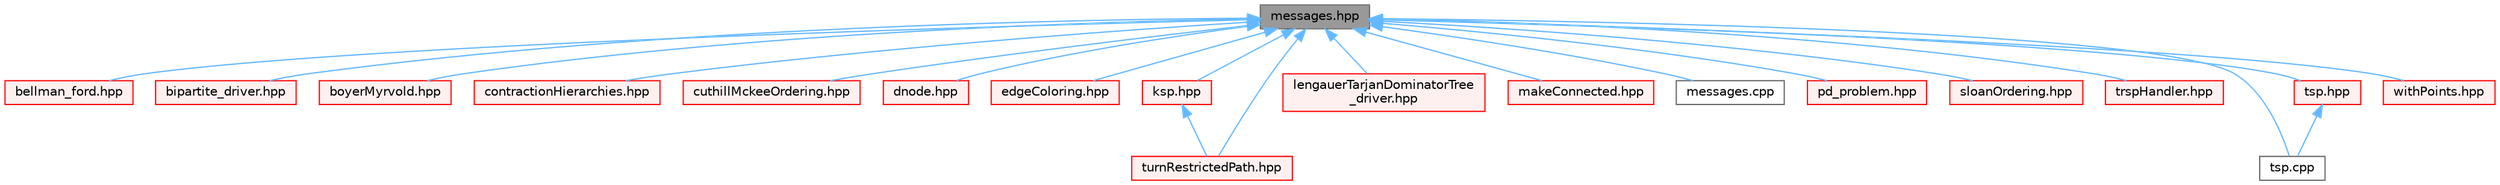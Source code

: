 digraph "messages.hpp"
{
 // LATEX_PDF_SIZE
  bgcolor="transparent";
  edge [fontname=Helvetica,fontsize=10,labelfontname=Helvetica,labelfontsize=10];
  node [fontname=Helvetica,fontsize=10,shape=box,height=0.2,width=0.4];
  Node1 [id="Node000001",label="messages.hpp",height=0.2,width=0.4,color="gray40", fillcolor="grey60", style="filled", fontcolor="black",tooltip=" "];
  Node1 -> Node2 [id="edge1_Node000001_Node000002",dir="back",color="steelblue1",style="solid",tooltip=" "];
  Node2 [id="Node000002",label="bellman_ford.hpp",height=0.2,width=0.4,color="red", fillcolor="#FFF0F0", style="filled",URL="$bellman__ford_8hpp.html",tooltip=" "];
  Node1 -> Node5 [id="edge2_Node000001_Node000005",dir="back",color="steelblue1",style="solid",tooltip=" "];
  Node5 [id="Node000005",label="bipartite_driver.hpp",height=0.2,width=0.4,color="red", fillcolor="#FFF0F0", style="filled",URL="$bipartite__driver_8hpp.html",tooltip=" "];
  Node1 -> Node7 [id="edge3_Node000001_Node000007",dir="back",color="steelblue1",style="solid",tooltip=" "];
  Node7 [id="Node000007",label="boyerMyrvold.hpp",height=0.2,width=0.4,color="red", fillcolor="#FFF0F0", style="filled",URL="$boyerMyrvold_8hpp.html",tooltip=" "];
  Node1 -> Node9 [id="edge4_Node000001_Node000009",dir="back",color="steelblue1",style="solid",tooltip=" "];
  Node9 [id="Node000009",label="contractionHierarchies.hpp",height=0.2,width=0.4,color="red", fillcolor="#FFF0F0", style="filled",URL="$contractionHierarchies_8hpp.html",tooltip=" "];
  Node1 -> Node11 [id="edge5_Node000001_Node000011",dir="back",color="steelblue1",style="solid",tooltip=" "];
  Node11 [id="Node000011",label="cuthillMckeeOrdering.hpp",height=0.2,width=0.4,color="red", fillcolor="#FFF0F0", style="filled",URL="$cuthillMckeeOrdering_8hpp.html",tooltip="The main file which calls the respective boost function."];
  Node1 -> Node13 [id="edge6_Node000001_Node000013",dir="back",color="steelblue1",style="solid",tooltip=" "];
  Node13 [id="Node000013",label="dnode.hpp",height=0.2,width=0.4,color="red", fillcolor="#FFF0F0", style="filled",URL="$dnode_8hpp.html",tooltip=" "];
  Node1 -> Node40 [id="edge7_Node000001_Node000040",dir="back",color="steelblue1",style="solid",tooltip=" "];
  Node40 [id="Node000040",label="edgeColoring.hpp",height=0.2,width=0.4,color="red", fillcolor="#FFF0F0", style="filled",URL="$edgeColoring_8hpp.html",tooltip=" "];
  Node1 -> Node43 [id="edge8_Node000001_Node000043",dir="back",color="steelblue1",style="solid",tooltip=" "];
  Node43 [id="Node000043",label="ksp.hpp",height=0.2,width=0.4,color="red", fillcolor="#FFF0F0", style="filled",URL="$ksp_8hpp.html",tooltip=" "];
  Node43 -> Node45 [id="edge9_Node000043_Node000045",dir="back",color="steelblue1",style="solid",tooltip=" "];
  Node45 [id="Node000045",label="turnRestrictedPath.hpp",height=0.2,width=0.4,color="red", fillcolor="#FFF0F0", style="filled",URL="$turnRestrictedPath_8hpp.html",tooltip=" "];
  Node1 -> Node48 [id="edge10_Node000001_Node000048",dir="back",color="steelblue1",style="solid",tooltip=" "];
  Node48 [id="Node000048",label="lengauerTarjanDominatorTree\l_driver.hpp",height=0.2,width=0.4,color="red", fillcolor="#FFF0F0", style="filled",URL="$lengauerTarjanDominatorTree__driver_8hpp.html",tooltip=" "];
  Node1 -> Node50 [id="edge11_Node000001_Node000050",dir="back",color="steelblue1",style="solid",tooltip=" "];
  Node50 [id="Node000050",label="makeConnected.hpp",height=0.2,width=0.4,color="red", fillcolor="#FFF0F0", style="filled",URL="$makeConnected_8hpp.html",tooltip=" "];
  Node1 -> Node52 [id="edge12_Node000001_Node000052",dir="back",color="steelblue1",style="solid",tooltip=" "];
  Node52 [id="Node000052",label="messages.cpp",height=0.2,width=0.4,color="grey40", fillcolor="white", style="filled",URL="$messages_8cpp.html",tooltip=" "];
  Node1 -> Node53 [id="edge13_Node000001_Node000053",dir="back",color="steelblue1",style="solid",tooltip=" "];
  Node53 [id="Node000053",label="pd_problem.hpp",height=0.2,width=0.4,color="red", fillcolor="#FFF0F0", style="filled",URL="$pd__problem_8hpp.html",tooltip=" "];
  Node1 -> Node54 [id="edge14_Node000001_Node000054",dir="back",color="steelblue1",style="solid",tooltip=" "];
  Node54 [id="Node000054",label="sloanOrdering.hpp",height=0.2,width=0.4,color="red", fillcolor="#FFF0F0", style="filled",URL="$sloanOrdering_8hpp.html",tooltip=" "];
  Node1 -> Node56 [id="edge15_Node000001_Node000056",dir="back",color="steelblue1",style="solid",tooltip=" "];
  Node56 [id="Node000056",label="trspHandler.hpp",height=0.2,width=0.4,color="red", fillcolor="#FFF0F0", style="filled",URL="$trspHandler_8hpp.html",tooltip=" "];
  Node1 -> Node62 [id="edge16_Node000001_Node000062",dir="back",color="steelblue1",style="solid",tooltip=" "];
  Node62 [id="Node000062",label="tsp.cpp",height=0.2,width=0.4,color="grey40", fillcolor="white", style="filled",URL="$tsp_8cpp.html",tooltip=" "];
  Node1 -> Node63 [id="edge17_Node000001_Node000063",dir="back",color="steelblue1",style="solid",tooltip=" "];
  Node63 [id="Node000063",label="tsp.hpp",height=0.2,width=0.4,color="red", fillcolor="#FFF0F0", style="filled",URL="$tsp_8hpp.html",tooltip=" "];
  Node63 -> Node62 [id="edge18_Node000063_Node000062",dir="back",color="steelblue1",style="solid",tooltip=" "];
  Node1 -> Node45 [id="edge19_Node000001_Node000045",dir="back",color="steelblue1",style="solid",tooltip=" "];
  Node1 -> Node66 [id="edge20_Node000001_Node000066",dir="back",color="steelblue1",style="solid",tooltip=" "];
  Node66 [id="Node000066",label="withPoints.hpp",height=0.2,width=0.4,color="red", fillcolor="#FFF0F0", style="filled",URL="$withPoints_8hpp.html",tooltip=" "];
}
